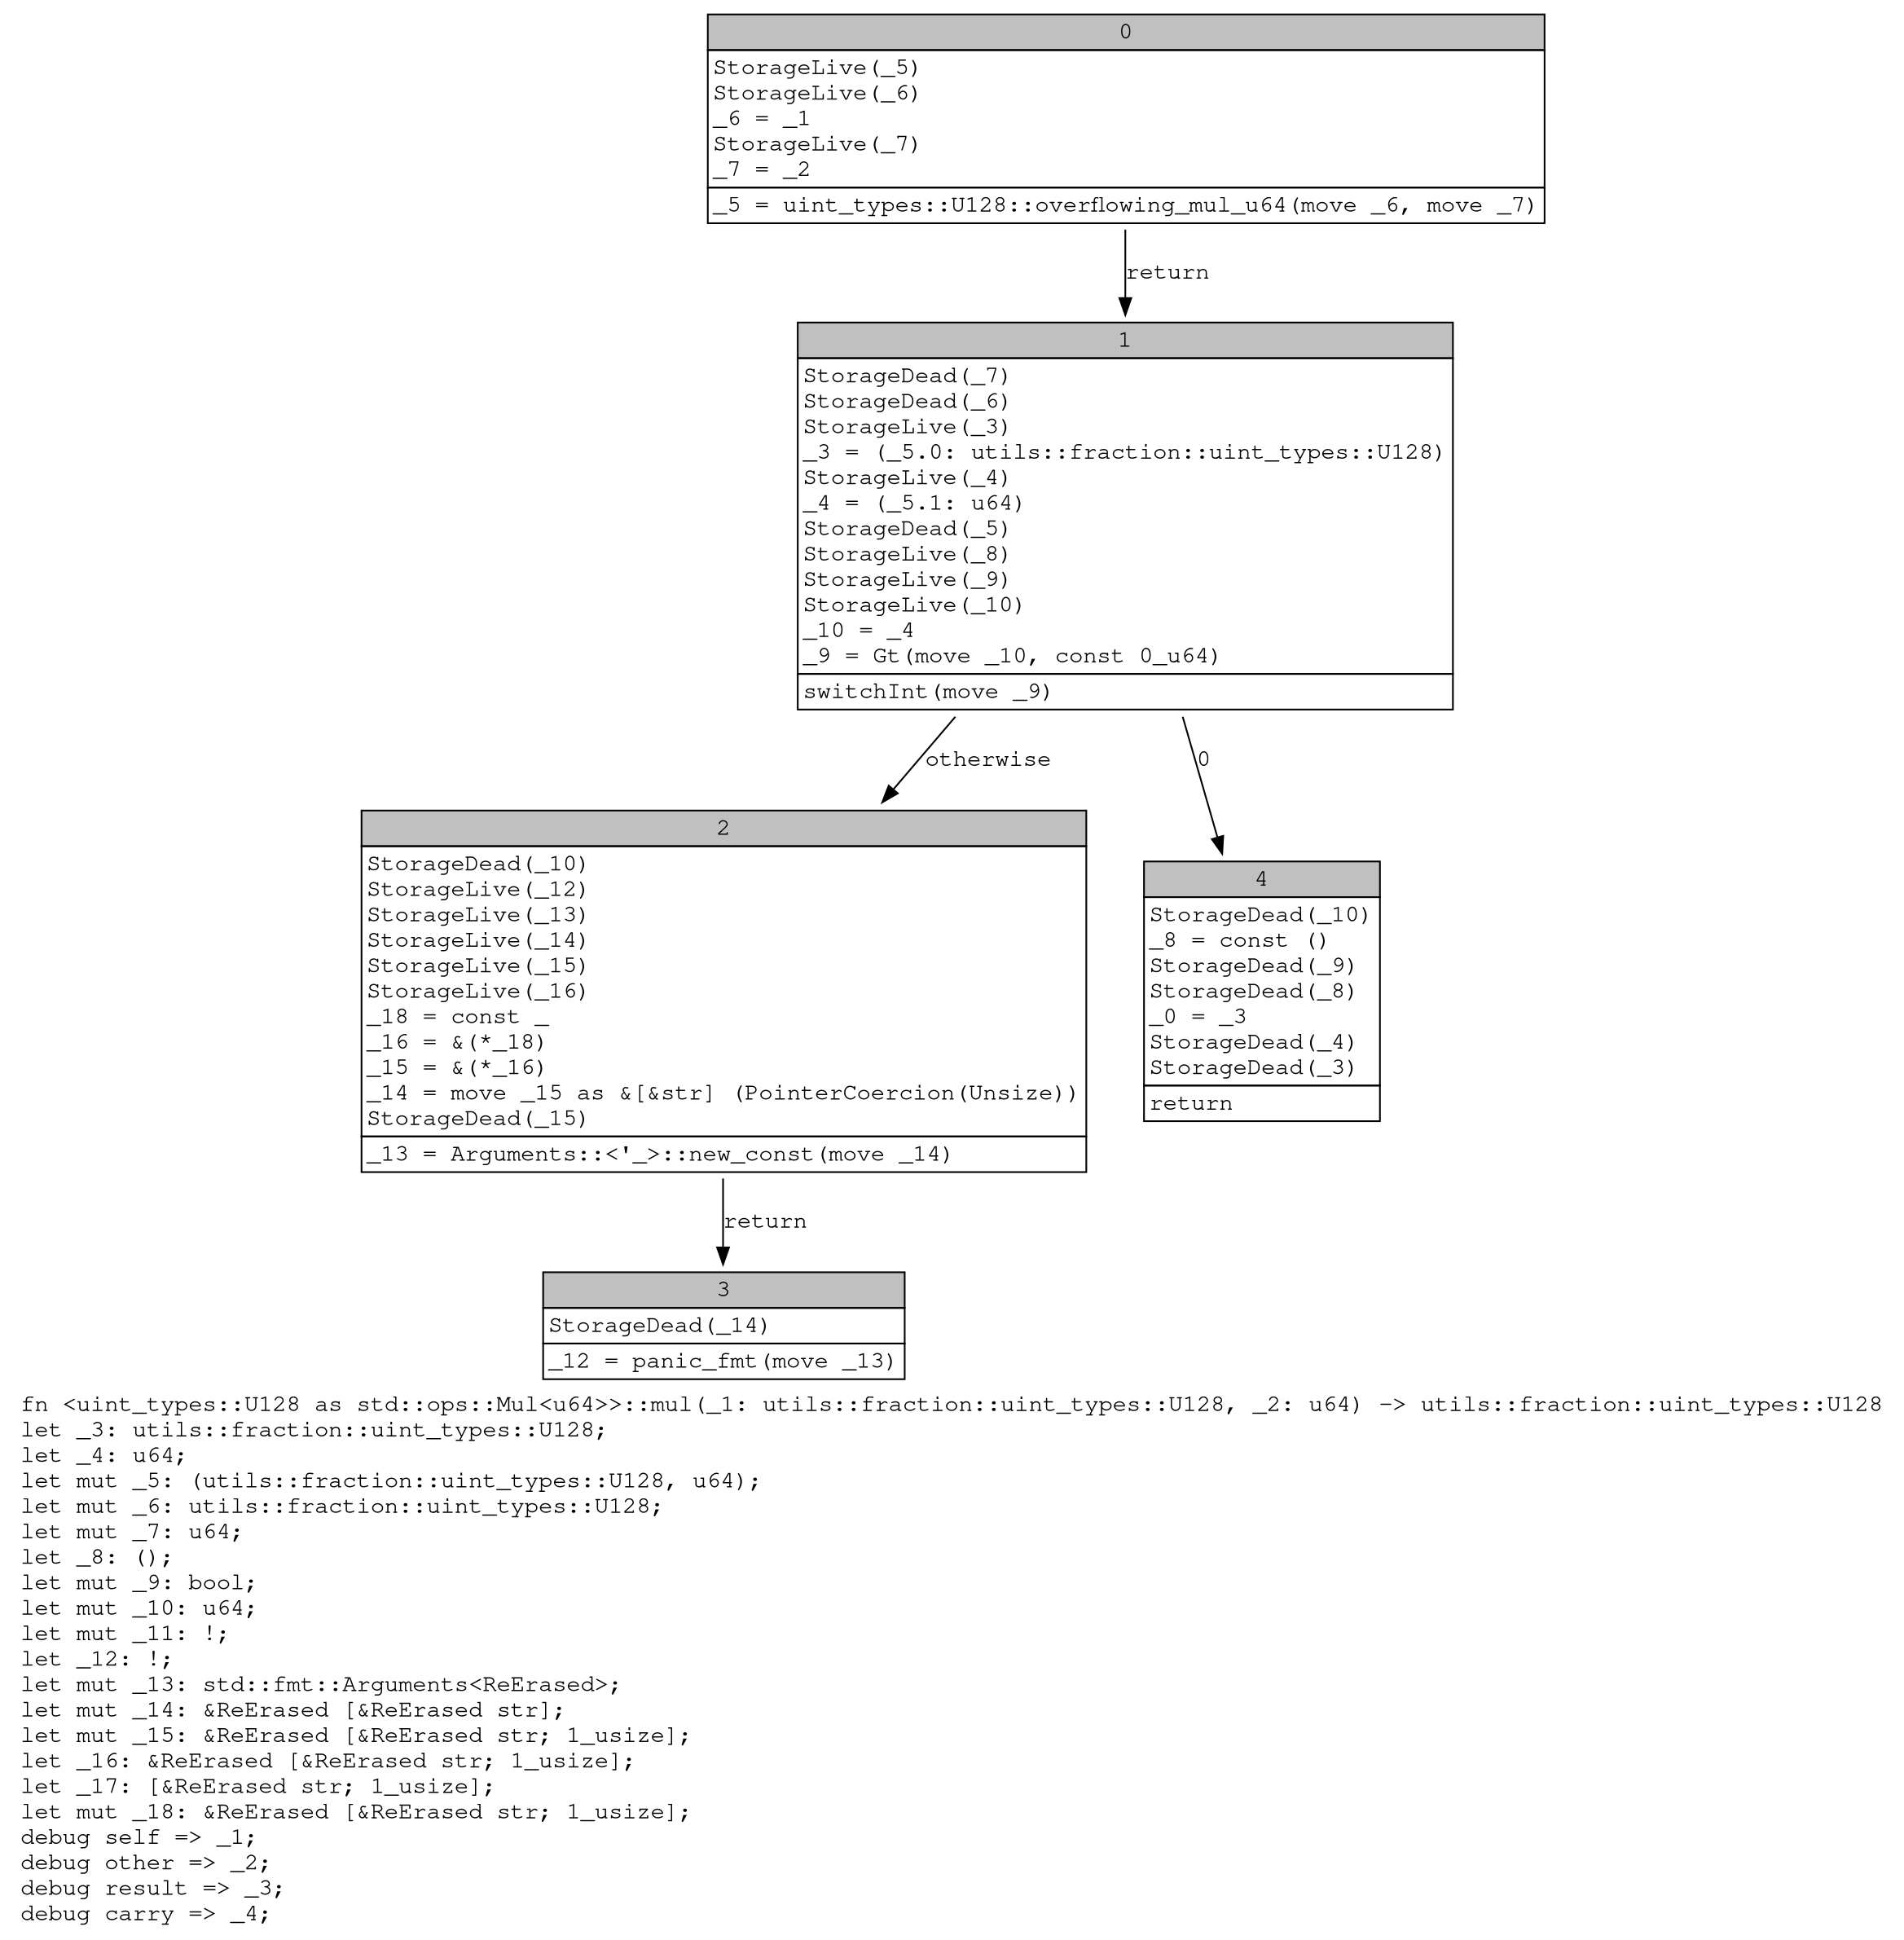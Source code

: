 digraph Mir_0_12243 {
    graph [fontname="Courier, monospace"];
    node [fontname="Courier, monospace"];
    edge [fontname="Courier, monospace"];
    label=<fn &lt;uint_types::U128 as std::ops::Mul&lt;u64&gt;&gt;::mul(_1: utils::fraction::uint_types::U128, _2: u64) -&gt; utils::fraction::uint_types::U128<br align="left"/>let _3: utils::fraction::uint_types::U128;<br align="left"/>let _4: u64;<br align="left"/>let mut _5: (utils::fraction::uint_types::U128, u64);<br align="left"/>let mut _6: utils::fraction::uint_types::U128;<br align="left"/>let mut _7: u64;<br align="left"/>let _8: ();<br align="left"/>let mut _9: bool;<br align="left"/>let mut _10: u64;<br align="left"/>let mut _11: !;<br align="left"/>let _12: !;<br align="left"/>let mut _13: std::fmt::Arguments&lt;ReErased&gt;;<br align="left"/>let mut _14: &amp;ReErased [&amp;ReErased str];<br align="left"/>let mut _15: &amp;ReErased [&amp;ReErased str; 1_usize];<br align="left"/>let _16: &amp;ReErased [&amp;ReErased str; 1_usize];<br align="left"/>let _17: [&amp;ReErased str; 1_usize];<br align="left"/>let mut _18: &amp;ReErased [&amp;ReErased str; 1_usize];<br align="left"/>debug self =&gt; _1;<br align="left"/>debug other =&gt; _2;<br align="left"/>debug result =&gt; _3;<br align="left"/>debug carry =&gt; _4;<br align="left"/>>;
    bb0__0_12243 [shape="none", label=<<table border="0" cellborder="1" cellspacing="0"><tr><td bgcolor="gray" align="center" colspan="1">0</td></tr><tr><td align="left" balign="left">StorageLive(_5)<br/>StorageLive(_6)<br/>_6 = _1<br/>StorageLive(_7)<br/>_7 = _2<br/></td></tr><tr><td align="left">_5 = uint_types::U128::overflowing_mul_u64(move _6, move _7)</td></tr></table>>];
    bb1__0_12243 [shape="none", label=<<table border="0" cellborder="1" cellspacing="0"><tr><td bgcolor="gray" align="center" colspan="1">1</td></tr><tr><td align="left" balign="left">StorageDead(_7)<br/>StorageDead(_6)<br/>StorageLive(_3)<br/>_3 = (_5.0: utils::fraction::uint_types::U128)<br/>StorageLive(_4)<br/>_4 = (_5.1: u64)<br/>StorageDead(_5)<br/>StorageLive(_8)<br/>StorageLive(_9)<br/>StorageLive(_10)<br/>_10 = _4<br/>_9 = Gt(move _10, const 0_u64)<br/></td></tr><tr><td align="left">switchInt(move _9)</td></tr></table>>];
    bb2__0_12243 [shape="none", label=<<table border="0" cellborder="1" cellspacing="0"><tr><td bgcolor="gray" align="center" colspan="1">2</td></tr><tr><td align="left" balign="left">StorageDead(_10)<br/>StorageLive(_12)<br/>StorageLive(_13)<br/>StorageLive(_14)<br/>StorageLive(_15)<br/>StorageLive(_16)<br/>_18 = const _<br/>_16 = &amp;(*_18)<br/>_15 = &amp;(*_16)<br/>_14 = move _15 as &amp;[&amp;str] (PointerCoercion(Unsize))<br/>StorageDead(_15)<br/></td></tr><tr><td align="left">_13 = Arguments::&lt;'_&gt;::new_const(move _14)</td></tr></table>>];
    bb3__0_12243 [shape="none", label=<<table border="0" cellborder="1" cellspacing="0"><tr><td bgcolor="gray" align="center" colspan="1">3</td></tr><tr><td align="left" balign="left">StorageDead(_14)<br/></td></tr><tr><td align="left">_12 = panic_fmt(move _13)</td></tr></table>>];
    bb4__0_12243 [shape="none", label=<<table border="0" cellborder="1" cellspacing="0"><tr><td bgcolor="gray" align="center" colspan="1">4</td></tr><tr><td align="left" balign="left">StorageDead(_10)<br/>_8 = const ()<br/>StorageDead(_9)<br/>StorageDead(_8)<br/>_0 = _3<br/>StorageDead(_4)<br/>StorageDead(_3)<br/></td></tr><tr><td align="left">return</td></tr></table>>];
    bb0__0_12243 -> bb1__0_12243 [label="return"];
    bb1__0_12243 -> bb4__0_12243 [label="0"];
    bb1__0_12243 -> bb2__0_12243 [label="otherwise"];
    bb2__0_12243 -> bb3__0_12243 [label="return"];
}
